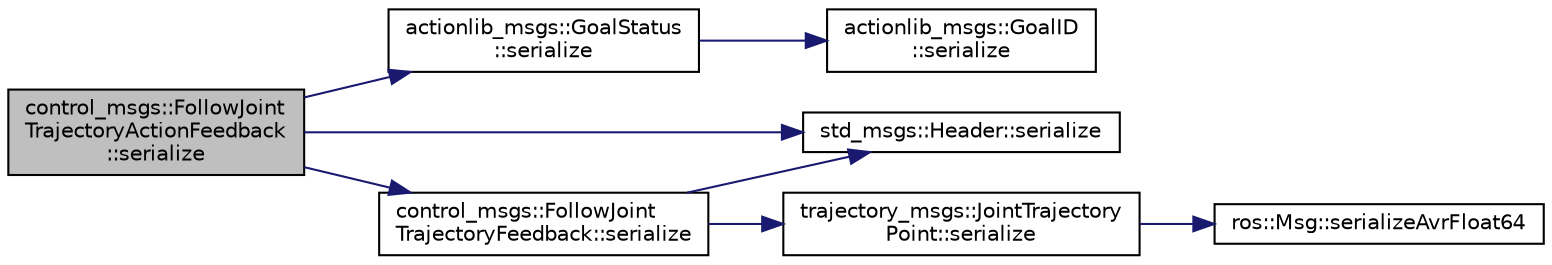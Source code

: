 digraph "control_msgs::FollowJointTrajectoryActionFeedback::serialize"
{
  edge [fontname="Helvetica",fontsize="10",labelfontname="Helvetica",labelfontsize="10"];
  node [fontname="Helvetica",fontsize="10",shape=record];
  rankdir="LR";
  Node1 [label="control_msgs::FollowJoint\lTrajectoryActionFeedback\l::serialize",height=0.2,width=0.4,color="black", fillcolor="grey75", style="filled" fontcolor="black"];
  Node1 -> Node2 [color="midnightblue",fontsize="10",style="solid",fontname="Helvetica"];
  Node2 [label="std_msgs::Header::serialize",height=0.2,width=0.4,color="black", fillcolor="white", style="filled",URL="$classstd__msgs_1_1_header.html#a200c6f9d2576b1a237a19bc2d769925e"];
  Node1 -> Node3 [color="midnightblue",fontsize="10",style="solid",fontname="Helvetica"];
  Node3 [label="actionlib_msgs::GoalStatus\l::serialize",height=0.2,width=0.4,color="black", fillcolor="white", style="filled",URL="$classactionlib__msgs_1_1_goal_status.html#ad0c10d1613330ab5dff49d15d843d555"];
  Node3 -> Node4 [color="midnightblue",fontsize="10",style="solid",fontname="Helvetica"];
  Node4 [label="actionlib_msgs::GoalID\l::serialize",height=0.2,width=0.4,color="black", fillcolor="white", style="filled",URL="$classactionlib__msgs_1_1_goal_i_d.html#a74c8333830562d918493b976bc23fe94"];
  Node1 -> Node5 [color="midnightblue",fontsize="10",style="solid",fontname="Helvetica"];
  Node5 [label="control_msgs::FollowJoint\lTrajectoryFeedback::serialize",height=0.2,width=0.4,color="black", fillcolor="white", style="filled",URL="$classcontrol__msgs_1_1_follow_joint_trajectory_feedback.html#aa54b6e8f9e1c9419548ff90865e5c059"];
  Node5 -> Node2 [color="midnightblue",fontsize="10",style="solid",fontname="Helvetica"];
  Node5 -> Node6 [color="midnightblue",fontsize="10",style="solid",fontname="Helvetica"];
  Node6 [label="trajectory_msgs::JointTrajectory\lPoint::serialize",height=0.2,width=0.4,color="black", fillcolor="white", style="filled",URL="$classtrajectory__msgs_1_1_joint_trajectory_point.html#a5d28baec8135375d3832c76d508a6e8a"];
  Node6 -> Node7 [color="midnightblue",fontsize="10",style="solid",fontname="Helvetica"];
  Node7 [label="ros::Msg::serializeAvrFloat64",height=0.2,width=0.4,color="black", fillcolor="white", style="filled",URL="$classros_1_1_msg.html#a3fff55e17efd60a7195a14857ff44897",tooltip="This tricky function handles promoting a 32bit float to a 64bit double, so that AVR can publish messa..."];
}
